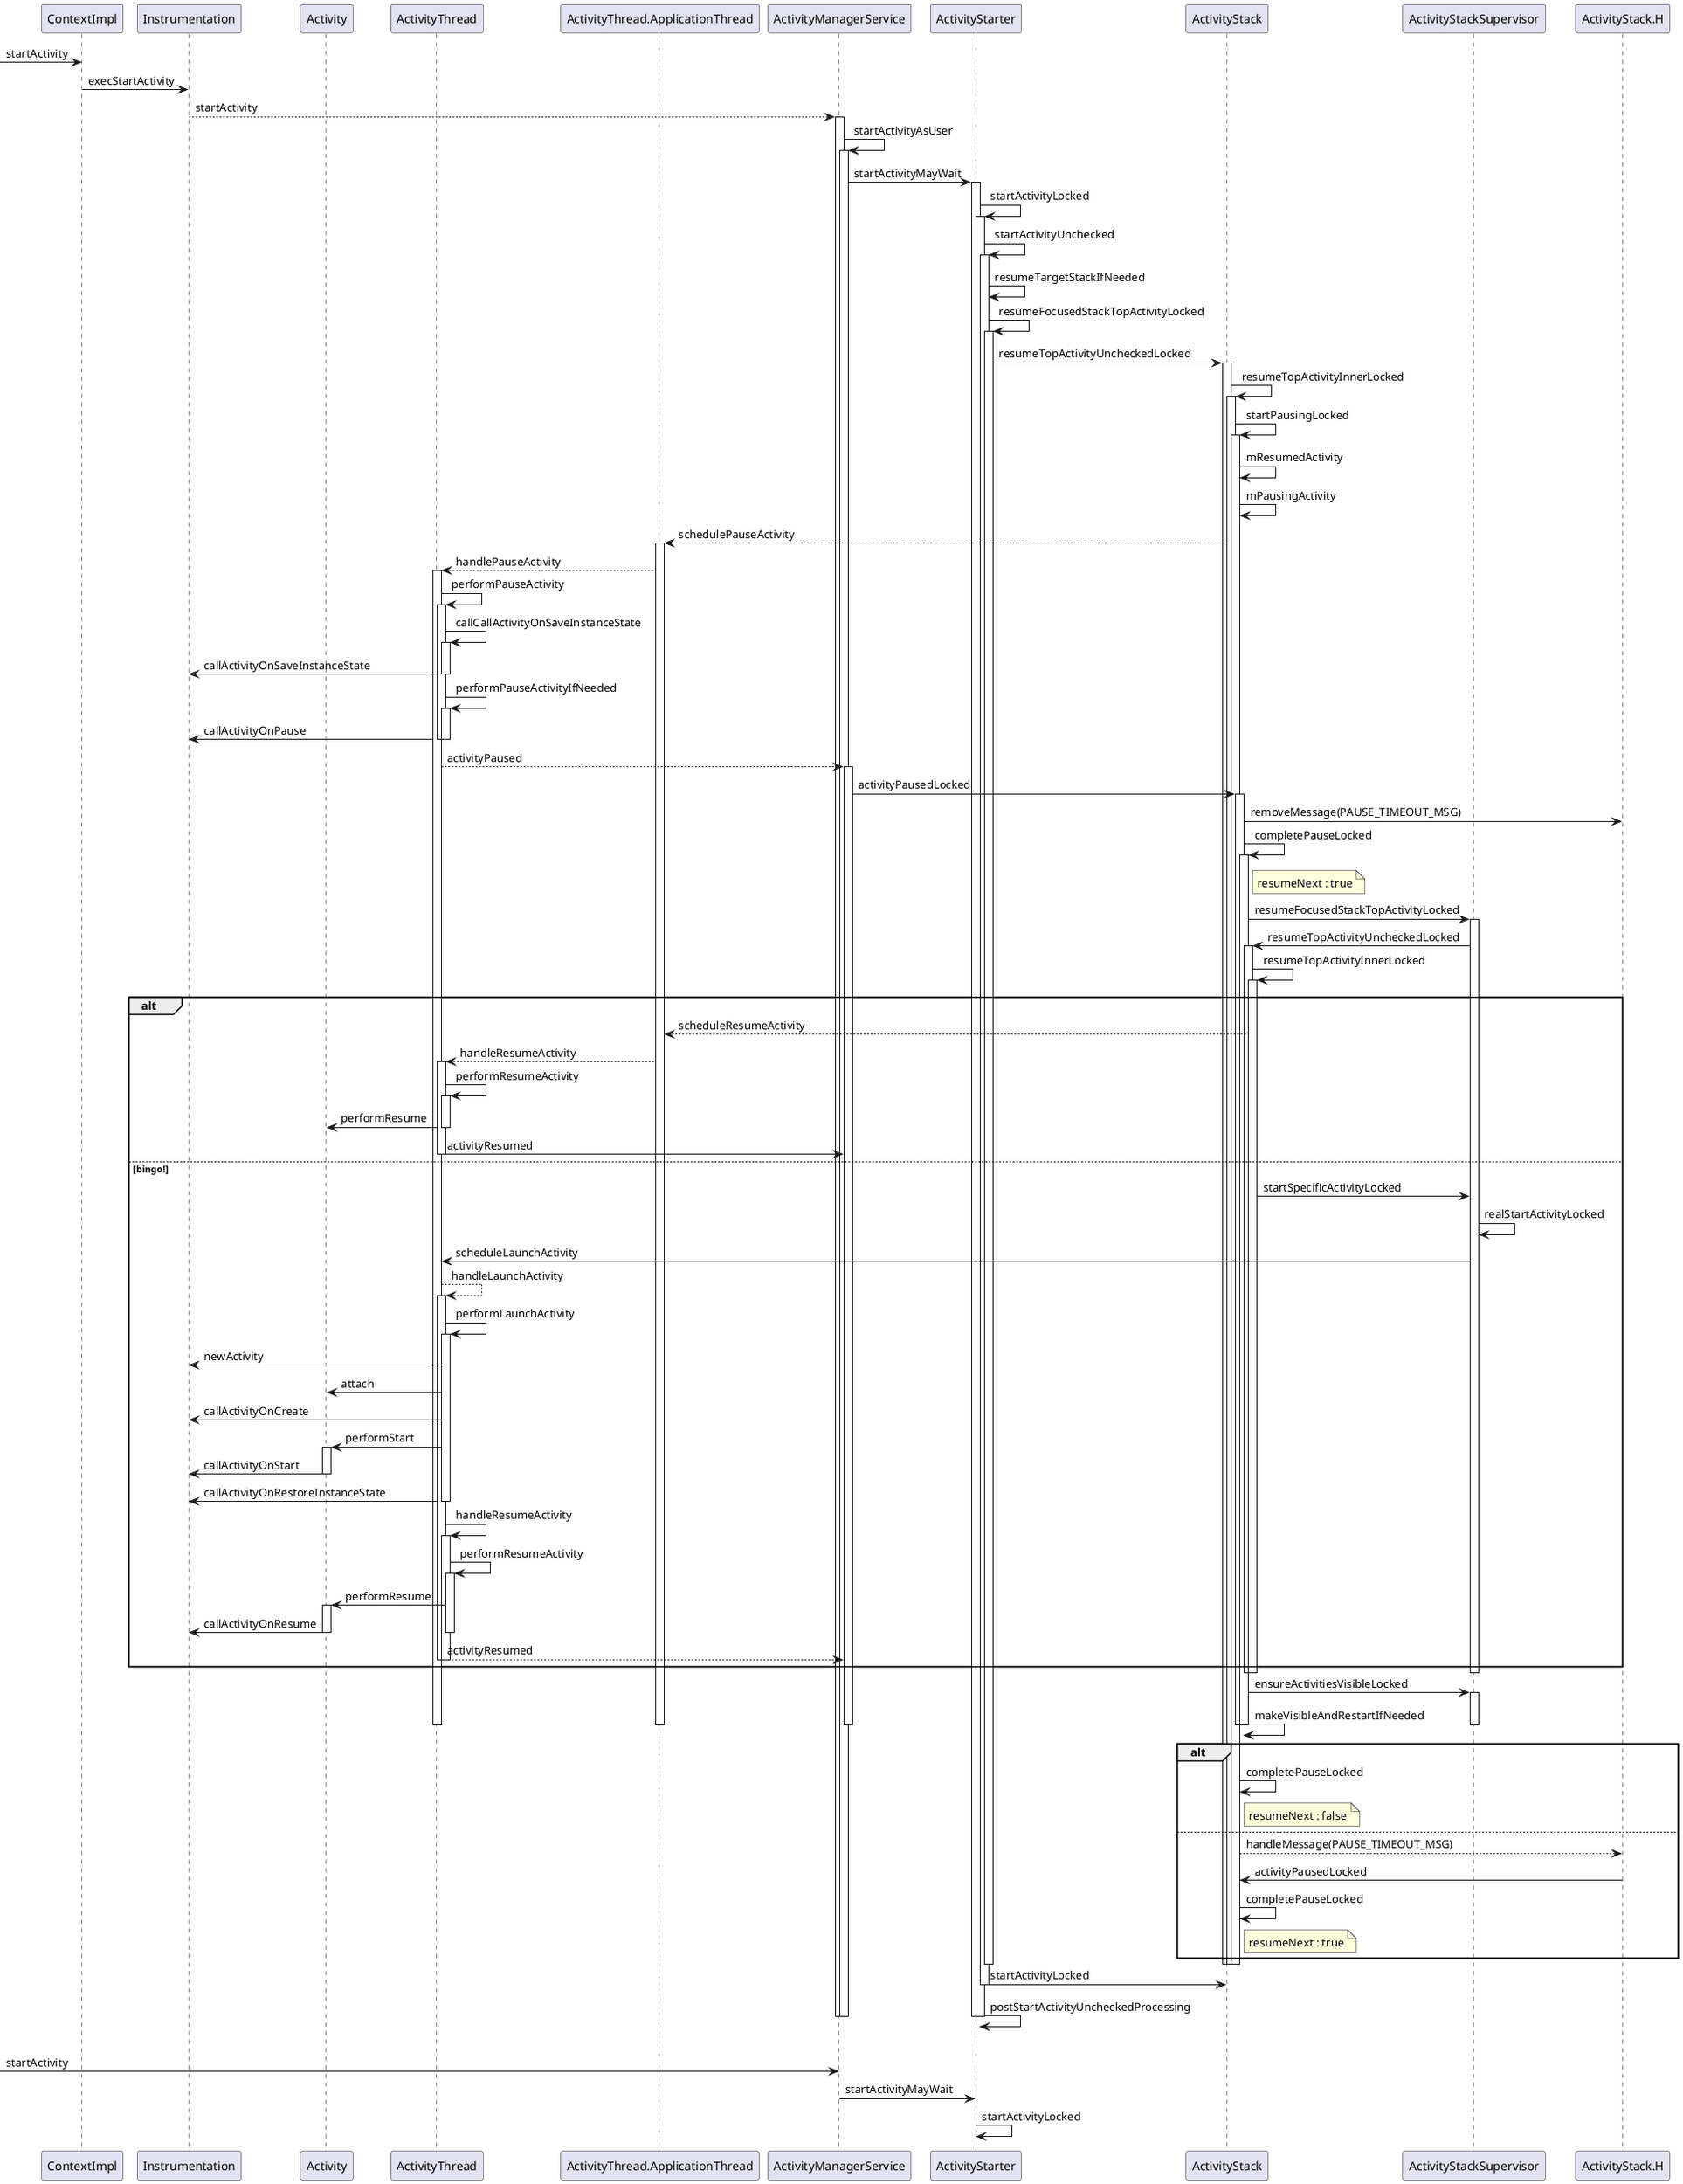 @startuml
participant ContextImpl
participant Instrumentation
participant Activity
participant ActivityThread
participant ActivityThread.ApplicationThread
participant ActivityManagerService as AMS
participant ActivityStarter
participant ActivityStack
participant ActivityStackSupervisor
participant ActivityStack.H

[-> ContextImpl : startActivity
ContextImpl -> Instrumentation : execStartActivity
Instrumentation ---> AMS : startActivity
activate AMS
	AMS -> AMS : startActivityAsUser
	activate AMS
		AMS -> ActivityStarter : startActivityMayWait
		activate ActivityStarter
			ActivityStarter -> ActivityStarter : startActivityLocked
			activate ActivityStarter
				ActivityStarter -> ActivityStarter : startActivityUnchecked
				activate ActivityStarter
					ActivityStarter -> ActivityStarter : resumeTargetStackIfNeeded
					ActivityStarter -> ActivityStarter : resumeFocusedStackTopActivityLocked
					activate ActivityStarter
						ActivityStarter -> ActivityStack : resumeTopActivityUncheckedLocked
						activate ActivityStack
							ActivityStack -> ActivityStack : resumeTopActivityInnerLocked
							activate ActivityStack
								ActivityStack -> ActivityStack : startPausingLocked
								activate ActivityStack
									ActivityStack -> ActivityStack : mResumedActivity
									ActivityStack -> ActivityStack : mPausingActivity
									ActivityStack --> ActivityThread.ApplicationThread : schedulePauseActivity
									activate ActivityThread.ApplicationThread
										ActivityThread.ApplicationThread --> ActivityThread : handlePauseActivity
										activate ActivityThread
											ActivityThread -> ActivityThread : performPauseActivity
											activate ActivityThread
												ActivityThread -> ActivityThread : callCallActivityOnSaveInstanceState
												activate ActivityThread
													ActivityThread -> Instrumentation : callActivityOnSaveInstanceState
												deactivate ActivityThread
												ActivityThread -> ActivityThread : performPauseActivityIfNeeded
												activate ActivityThread
													ActivityThread -> Instrumentation : callActivityOnPause
												deactivate ActivityThread
											deactivate ActivityThread
											ActivityThread ---> AMS : activityPaused 
											activate AMS
												AMS -> ActivityStack : activityPausedLocked
												activate ActivityStack
													ActivityStack -> ActivityStack.H : removeMessage(PAUSE_TIMEOUT_MSG)
													ActivityStack -> ActivityStack : completePauseLocked
													note right of ActivityStack : resumeNext : true
													activate ActivityStack
														ActivityStack -> ActivityStackSupervisor : resumeFocusedStackTopActivityLocked
														activate ActivityStackSupervisor
															ActivityStackSupervisor -> ActivityStack : resumeTopActivityUncheckedLocked
															activate ActivityStack
																ActivityStack -> ActivityStack : resumeTopActivityInnerLocked
																activate ActivityStack
																alt
																	ActivityStack ---> ActivityThread.ApplicationThread : scheduleResumeActivity
																	ActivityThread.ApplicationThread ---> ActivityThread :handleResumeActivity
																	activate ActivityThread
																		ActivityThread -> ActivityThread : performResumeActivity
																		activate ActivityThread
																			ActivityThread -> Activity : performResume
																		deactivate ActivityThread
																		ActivityThread -> AMS : activityResumed
																	deactivate ActivityThread
																else bingo!
																	ActivityStack -> ActivityStackSupervisor : startSpecificActivityLocked
																	ActivityStackSupervisor -> ActivityStackSupervisor : realStartActivityLocked
																	ActivityStackSupervisor -> ActivityThread : scheduleLaunchActivity
																	ActivityThread ---> ActivityThread : handleLaunchActivity
																	activate ActivityThread
																		ActivityThread -> ActivityThread : performLaunchActivity
																		activate ActivityThread
																		    ActivityThread -> Instrumentation : newActivity
																		    ActivityThread -> Activity : attach
																		    ActivityThread -> Instrumentation : callActivityOnCreate
																		    ActivityThread -> Activity : performStart
																		    activate Activity
																		        Activity -> Instrumentation : callActivityOnStart
																		    deactivate Activity
																		    ActivityThread -> Instrumentation : callActivityOnRestoreInstanceState
																		deactivate ActivityThread
																		ActivityThread -> ActivityThread : handleResumeActivity
																		activate ActivityThread
																		    ActivityThread -> ActivityThread : performResumeActivity
																		    activate ActivityThread
																		        ActivityThread -> Activity : performResume
																		        activate Activity
																		            Activity -> Instrumentation : callActivityOnResume
																		        deactivate Activity
																		    deactivate ActivityThread
                                                                            ActivityThread ---> AMS : activityResumed
																		deactivate ActivityThread
																	deactivate ActivityThread
																end
																deactivate ActivityStack
															deactivate ActivityStack
														deactivate ActivityStackSupervisor
														ActivityStack -> ActivityStackSupervisor : ensureActivitiesVisibleLocked
														activate ActivityStackSupervisor
														ActivityStack -> ActivityStack : makeVisibleAndRestartIfNeeded
														deactivate ActivityStackSupervisor
													deactivate ActivityStack
												deactivate ActivityStack
											deactivate AMS
										deactivate ActivityThread
									deactivate ActivityThread.ApplicationThread
									alt
										ActivityStack -> ActivityStack : completePauseLocked
										note right of ActivityStack : resumeNext : false
									else
										ActivityStack ---> ActivityStack.H : handleMessage(PAUSE_TIMEOUT_MSG)
										ActivityStack.H -> ActivityStack : activityPausedLocked
										ActivityStack -> ActivityStack : completePauseLocked
										note right of ActivityStack : resumeNext : true
									end
								deactivate ActivityStack
							deactivate ActivityStack
						deactivate ActivityStack
					deactivate ActivityStarter
					ActivityStarter -> ActivityStack : startActivityLocked
				deactivate ActivityStarter
				ActivityStarter -> ActivityStarter : postStartActivityUncheckedProcessing
			deactivate ActivityStarter
		deactivate ActivityStarter

	deactivate AMS
deactivate AMS
|||
[-> AMS : startActivity
AMS -> ActivityStarter : startActivityMayWait
ActivityStarter -> ActivityStarter : startActivityLocked

@enduml